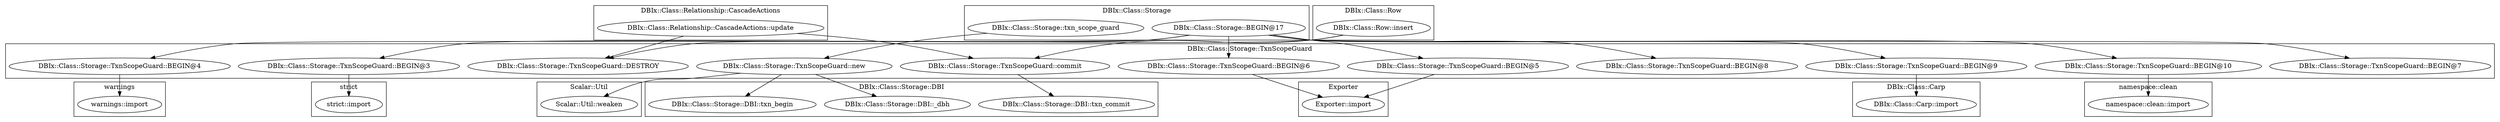 digraph {
graph [overlap=false]
subgraph cluster_DBIx_Class_Relationship_CascadeActions {
	label="DBIx::Class::Relationship::CascadeActions";
	"DBIx::Class::Relationship::CascadeActions::update";
}
subgraph cluster_DBIx_Class_Carp {
	label="DBIx::Class::Carp";
	"DBIx::Class::Carp::import";
}
subgraph cluster_DBIx_Class_Storage_TxnScopeGuard {
	label="DBIx::Class::Storage::TxnScopeGuard";
	"DBIx::Class::Storage::TxnScopeGuard::BEGIN@7";
	"DBIx::Class::Storage::TxnScopeGuard::BEGIN@4";
	"DBIx::Class::Storage::TxnScopeGuard::BEGIN@3";
	"DBIx::Class::Storage::TxnScopeGuard::BEGIN@8";
	"DBIx::Class::Storage::TxnScopeGuard::DESTROY";
	"DBIx::Class::Storage::TxnScopeGuard::new";
	"DBIx::Class::Storage::TxnScopeGuard::BEGIN@6";
	"DBIx::Class::Storage::TxnScopeGuard::BEGIN@9";
	"DBIx::Class::Storage::TxnScopeGuard::commit";
	"DBIx::Class::Storage::TxnScopeGuard::BEGIN@5";
	"DBIx::Class::Storage::TxnScopeGuard::BEGIN@10";
}
subgraph cluster_namespace_clean {
	label="namespace::clean";
	"namespace::clean::import";
}
subgraph cluster_DBIx_Class_Storage {
	label="DBIx::Class::Storage";
	"DBIx::Class::Storage::BEGIN@17";
	"DBIx::Class::Storage::txn_scope_guard";
}
subgraph cluster_Exporter {
	label="Exporter";
	"Exporter::import";
}
subgraph cluster_warnings {
	label="warnings";
	"warnings::import";
}
subgraph cluster_Scalar_Util {
	label="Scalar::Util";
	"Scalar::Util::weaken";
}
subgraph cluster_DBIx_Class_Row {
	label="DBIx::Class::Row";
	"DBIx::Class::Row::insert";
}
subgraph cluster_strict {
	label="strict";
	"strict::import";
}
subgraph cluster_DBIx_Class_Storage_DBI {
	label="DBIx::Class::Storage::DBI";
	"DBIx::Class::Storage::DBI::_dbh";
	"DBIx::Class::Storage::DBI::txn_commit";
	"DBIx::Class::Storage::DBI::txn_begin";
}
"DBIx::Class::Storage::TxnScopeGuard::new" -> "DBIx::Class::Storage::DBI::txn_begin";
"DBIx::Class::Storage::TxnScopeGuard::BEGIN@5" -> "Exporter::import";
"DBIx::Class::Storage::TxnScopeGuard::BEGIN@6" -> "Exporter::import";
"DBIx::Class::Storage::txn_scope_guard" -> "DBIx::Class::Storage::TxnScopeGuard::new";
"DBIx::Class::Storage::BEGIN@17" -> "DBIx::Class::Storage::TxnScopeGuard::BEGIN@9";
"DBIx::Class::Storage::BEGIN@17" -> "DBIx::Class::Storage::TxnScopeGuard::BEGIN@4";
"DBIx::Class::Row::insert" -> "DBIx::Class::Storage::TxnScopeGuard::DESTROY";
"DBIx::Class::Relationship::CascadeActions::update" -> "DBIx::Class::Storage::TxnScopeGuard::DESTROY";
"DBIx::Class::Storage::TxnScopeGuard::commit" -> "DBIx::Class::Storage::DBI::txn_commit";
"DBIx::Class::Storage::BEGIN@17" -> "DBIx::Class::Storage::TxnScopeGuard::BEGIN@8";
"DBIx::Class::Storage::TxnScopeGuard::BEGIN@4" -> "warnings::import";
"DBIx::Class::Storage::BEGIN@17" -> "DBIx::Class::Storage::TxnScopeGuard::BEGIN@5";
"DBIx::Class::Storage::BEGIN@17" -> "DBIx::Class::Storage::TxnScopeGuard::BEGIN@3";
"DBIx::Class::Storage::TxnScopeGuard::BEGIN@10" -> "namespace::clean::import";
"DBIx::Class::Storage::TxnScopeGuard::BEGIN@3" -> "strict::import";
"DBIx::Class::Storage::BEGIN@17" -> "DBIx::Class::Storage::TxnScopeGuard::BEGIN@10";
"DBIx::Class::Storage::TxnScopeGuard::BEGIN@9" -> "DBIx::Class::Carp::import";
"DBIx::Class::Storage::TxnScopeGuard::new" -> "Scalar::Util::weaken";
"DBIx::Class::Storage::TxnScopeGuard::new" -> "DBIx::Class::Storage::DBI::_dbh";
"DBIx::Class::Storage::BEGIN@17" -> "DBIx::Class::Storage::TxnScopeGuard::BEGIN@6";
"DBIx::Class::Storage::BEGIN@17" -> "DBIx::Class::Storage::TxnScopeGuard::BEGIN@7";
"DBIx::Class::Row::insert" -> "DBIx::Class::Storage::TxnScopeGuard::commit";
"DBIx::Class::Relationship::CascadeActions::update" -> "DBIx::Class::Storage::TxnScopeGuard::commit";
}
